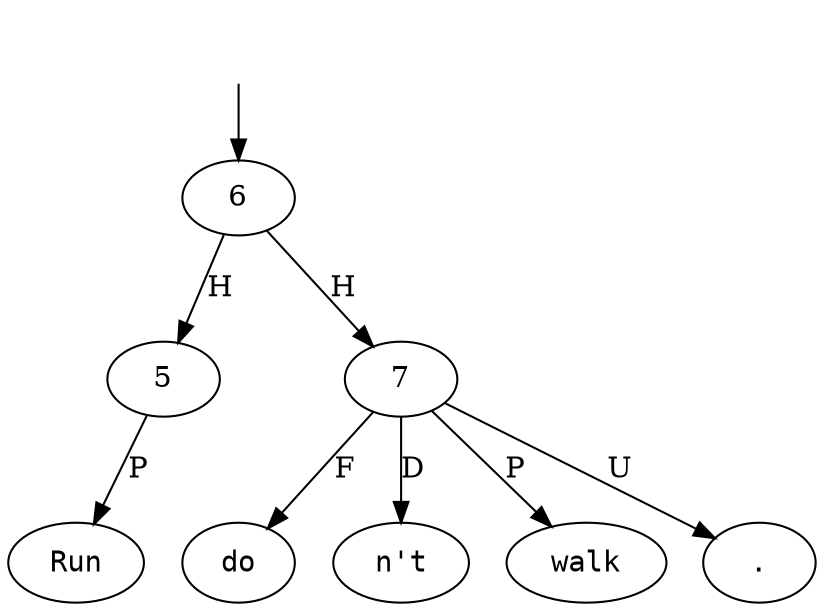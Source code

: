 digraph "026883-0002" {
  top [ style=invis ];
  top -> 6;
  0 [ shape=oval, label=<<table align="center" border="0" cellspacing="0"><tr><td colspan="2"><font face="Courier">Run</font></td></tr></table>> ];
  1 [ shape=oval, label=<<table align="center" border="0" cellspacing="0"><tr><td colspan="2"><font face="Courier">do</font></td></tr></table>> ];
  2 [ shape=oval, label=<<table align="center" border="0" cellspacing="0"><tr><td colspan="2"><font face="Courier">n&#x27;t</font></td></tr></table>> ];
  3 [ shape=oval, label=<<table align="center" border="0" cellspacing="0"><tr><td colspan="2"><font face="Courier">walk</font></td></tr></table>> ];
  4 [ shape=oval, label=<<table align="center" border="0" cellspacing="0"><tr><td colspan="2"><font face="Courier">.</font></td></tr></table>> ];
  5 -> 0 [ label="P" ];
  6 -> 7 [ label="H" ];
  6 -> 5 [ label="H" ];
  7 -> 4 [ label="U" ];
  7 -> 1 [ label="F" ];
  7 -> 2 [ label="D" ];
  7 -> 3 [ label="P" ];
}

